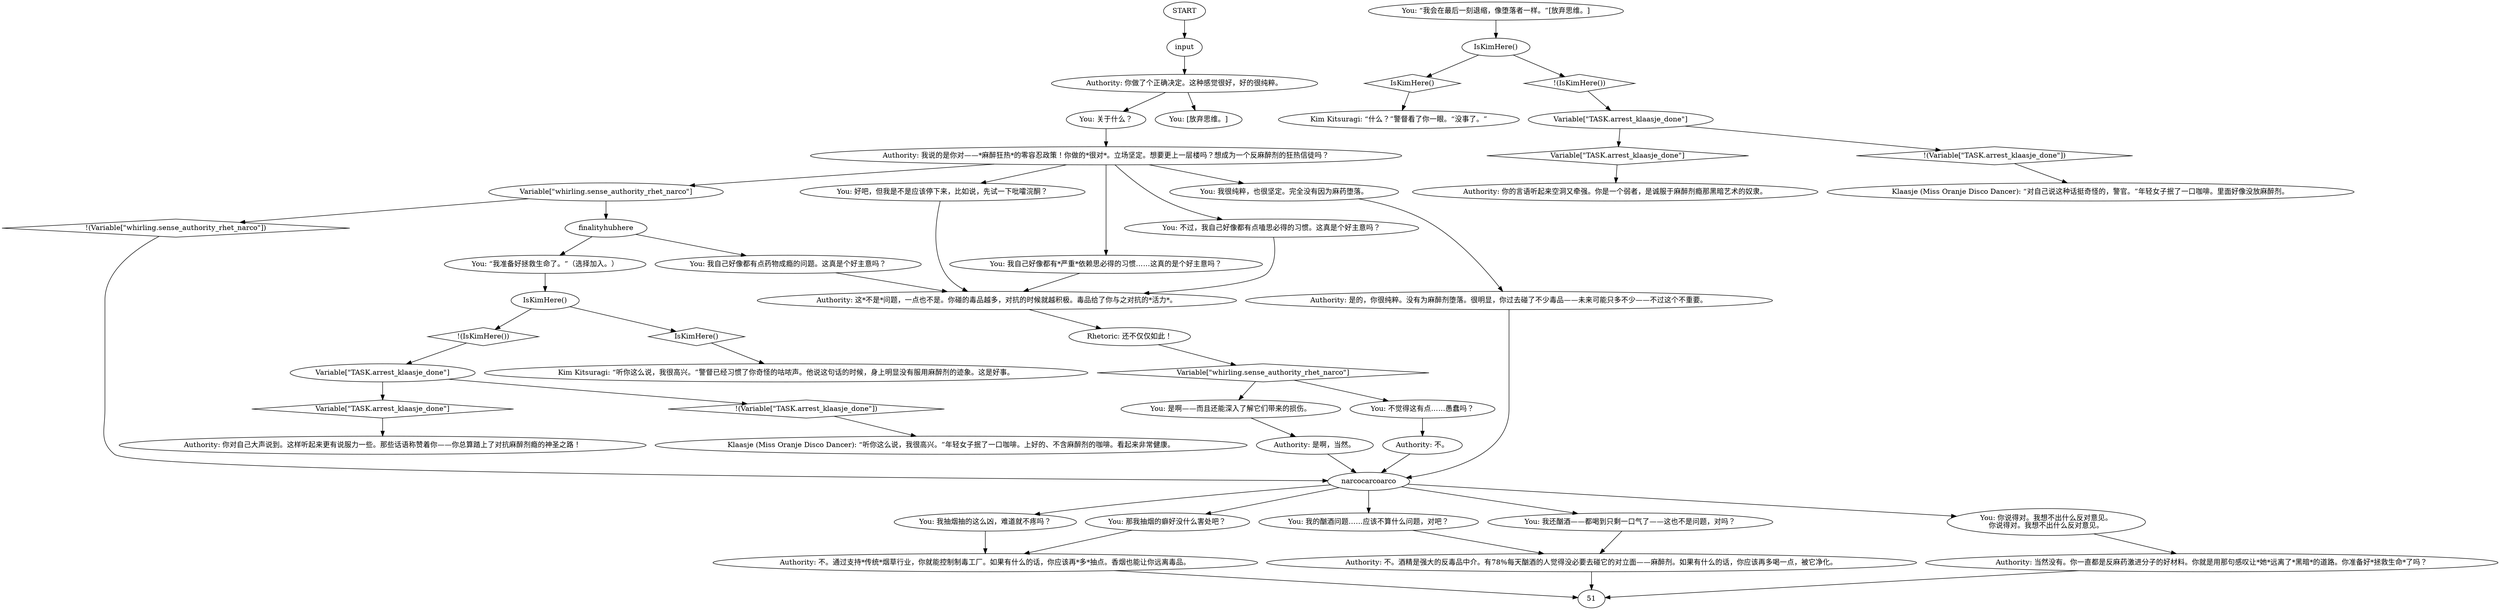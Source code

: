 # WHIRLING F3 ORB / narcomania afterthought
# narcomania afterthought
# ==================================================
digraph G {
	  0 [label="START"];
	  1 [label="input"];
	  2 [label="Authority: 当然没有。你一直都是反麻药激进分子的好材料。你就是用那句感叹让*她*远离了*黑暗*的道路。你准备好*拯救生命*了吗？"];
	  3 [label="Klaasje (Miss Oranje Disco Dancer): “听你这么说，我很高兴。”年轻女子抿了一口咖啡。上好的、不含麻醉剂的咖啡。看起来非常健康。"];
	  4 [label="You: 那我抽烟的癖好没什么害处吧？"];
	  5 [label="Authority: 你做了个正确决定。这种感觉很好，好的很纯粹。"];
	  6 [label="Authority: 这*不是*问题，一点也不是。你碰的毒品越多，对抗的时候就越积极。毒品给了你与之对抗的*活力*。"];
	  7 [label="You: 我抽烟抽的这么凶，难道就不疼吗？"];
	  8 [label="You: 我自己好像都有*严重*依赖思必得的习惯……这真的是个好主意吗？"];
	  9 [label="You: 不觉得这有点……愚蠢吗？"];
	  10 [label="Authority: 不。通过支持*传统*烟草行业，你就能控制制毒工厂。如果有什么的话，你应该再*多*抽点。香烟也能让你远离毒品。"];
	  11 [label="Authority: 不。"];
	  12 [label="You: 关于什么？"];
	  13 [label="You: 我很纯粹，也很坚定。完全没有因为麻药堕落。"];
	  14 [label="Kim Kitsuragi: “什么？”警督看了你一眼。“没事了。”"];
	  15 [label="You: 是啊——而且还能深入了解它们带来的损伤。"];
	  16 [label="Authority: 你的言语听起来空洞又牵强。你是一个弱者，是诚服于麻醉剂瘾那黑暗艺术的奴隶。"];
	  17 [label="Authority: 不。酒精是强大的反毒品中介。有78%每天酗酒的人觉得没必要去碰它的对立面——麻醉剂。如果有什么的话，你应该再多喝一点，被它净化。"];
	  18 [label="Kim Kitsuragi: “听你这么说，我很高兴。”警督已经习惯了你奇怪的咕哝声。他说这句话的时候，身上明显没有服用麻醉剂的迹象。这是好事。"];
	  19 [label="You: [放弃思维。]"];
	  20 [label="Authority: 我说的是你对——*麻醉狂热*的零容忍政策！你做的*很对*。立场坚定。想要更上一层楼吗？想成为一个反麻醉剂的狂热信徒吗？"];
	  21 [label="Rhetoric: 还不仅仅如此！"];
	  22 [label="narcocarcoarco"];
	  23 [label="You: 我还酗酒——都喝到只剩一口气了——这也不是问题，对吗？"];
	  24 [label="IsKimHere()"];
	  25 [label="IsKimHere()", shape=diamond];
	  26 [label="!(IsKimHere())", shape=diamond];
	  27 [label="Klaasje (Miss Oranje Disco Dancer): “对自己说这种话挺奇怪的，警官。”年轻女子抿了一口咖啡。里面好像没放麻醉剂。"];
	  28 [label="Authority: 是啊，当然。"];
	  29 [label="You: “我准备好拯救生命了。”（选择加入。）"];
	  30 [label="You: 你说得对。我想不出什么反对意见。\n你说得对。我想不出什么反对意见。"];
	  31 [label="IsKimHere()"];
	  32 [label="IsKimHere()", shape=diamond];
	  33 [label="!(IsKimHere())", shape=diamond];
	  34 [label="Authority: 你对自己大声说到。这样听起来更有说服力一些。那些话语称赞着你——你总算踏上了对抗麻醉剂瘾的神圣之路！"];
	  35 [label="Authority: 是的，你很纯粹。没有为麻醉剂堕落。很明显，你过去碰了不少毒品——未来可能只多不少——不过这个不重要。"];
	  36 [label="You: 不过，我自己好像都有点嗑思必得的习惯。这真是个好主意吗？"];
	  37 [label="You: 好吧，但我是不是应该停下来，比如说，先试一下吡嚯浣酮？"];
	  38 [label="You: 我的酗酒问题……应该不算什么问题，对吧？"];
	  39 [label="Variable[\"TASK.arrest_klaasje_done\"]"];
	  40 [label="Variable[\"TASK.arrest_klaasje_done\"]", shape=diamond];
	  41 [label="!(Variable[\"TASK.arrest_klaasje_done\"])", shape=diamond];
	  42 [label="Variable[\"TASK.arrest_klaasje_done\"]"];
	  43 [label="Variable[\"TASK.arrest_klaasje_done\"]", shape=diamond];
	  44 [label="!(Variable[\"TASK.arrest_klaasje_done\"])", shape=diamond];
	  45 [label="You: “我会在最后一刻退缩，像堕落者一样。”[放弃思维。]"];
	  46 [label="You: 我自己好像都有点药物成瘾的问题。这真是个好主意吗？"];
	  47 [label="Variable[\"whirling.sense_authority_rhet_narco\"]"];
	  48 [label="Variable[\"whirling.sense_authority_rhet_narco\"]", shape=diamond];
	  49 [label="!(Variable[\"whirling.sense_authority_rhet_narco\"])", shape=diamond];
	  50 [label="finalityhubhere"];
	  0 -> 1
	  1 -> 5
	  2 -> 51
	  4 -> 10
	  5 -> 19
	  5 -> 12
	  6 -> 21
	  7 -> 10
	  8 -> 6
	  9 -> 11
	  10 -> 51
	  11 -> 22
	  12 -> 20
	  13 -> 35
	  15 -> 28
	  17 -> 51
	  20 -> 36
	  20 -> 37
	  20 -> 8
	  20 -> 13
	  20 -> 47
	  21 -> 48
	  22 -> 4
	  22 -> 38
	  22 -> 7
	  22 -> 23
	  22 -> 30
	  23 -> 17
	  24 -> 25
	  24 -> 26
	  25 -> 18
	  26 -> 42
	  28 -> 22
	  29 -> 24
	  30 -> 2
	  31 -> 32
	  31 -> 33
	  32 -> 14
	  33 -> 39
	  35 -> 22
	  36 -> 6
	  37 -> 6
	  38 -> 17
	  39 -> 40
	  39 -> 41
	  40 -> 16
	  41 -> 27
	  42 -> 43
	  42 -> 44
	  43 -> 34
	  44 -> 3
	  45 -> 31
	  46 -> 6
	  47 -> 49
	  47 -> 50
	  48 -> 9
	  48 -> 15
	  49 -> 22
	  50 -> 29
	  50 -> 46
}


